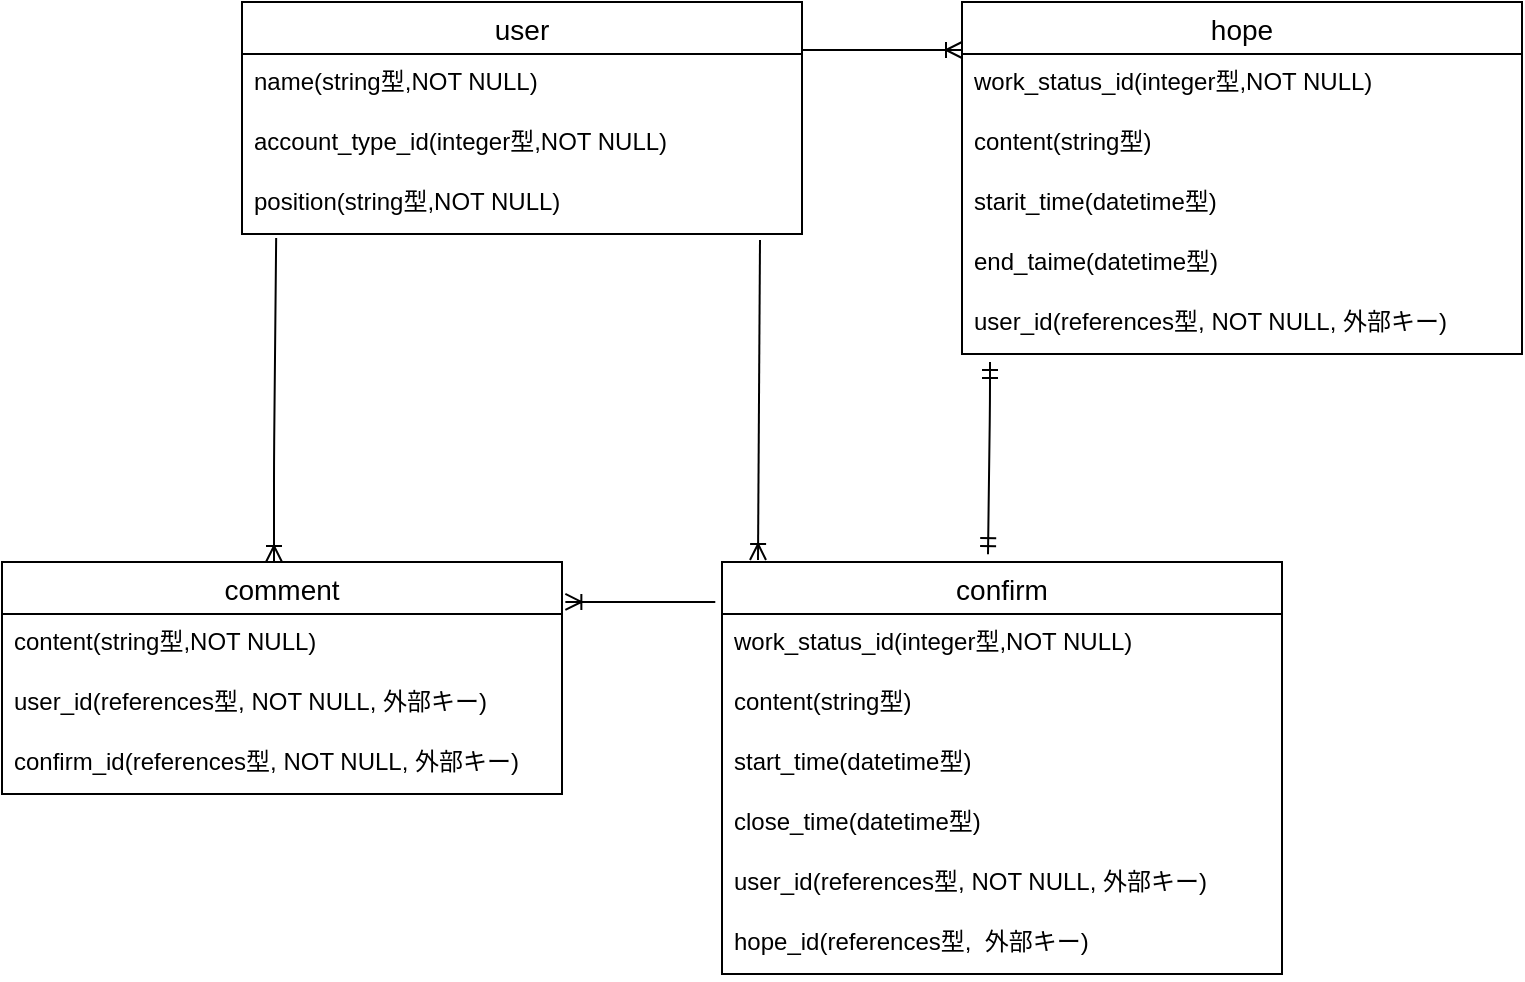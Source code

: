 <mxfile>
    <diagram id="04ZRqsbE4-WYHAA8QStU" name="ER図">
        <mxGraphModel dx="749" dy="652" grid="1" gridSize="10" guides="1" tooltips="1" connect="1" arrows="1" fold="1" page="1" pageScale="1" pageWidth="1654" pageHeight="1169" math="0" shadow="0">
            <root>
                <mxCell id="0"/>
                <mxCell id="1" parent="0"/>
                <mxCell id="6" value="user" style="swimlane;fontStyle=0;childLayout=stackLayout;horizontal=1;startSize=26;horizontalStack=0;resizeParent=1;resizeParentMax=0;resizeLast=0;collapsible=1;marginBottom=0;align=center;fontSize=14;" parent="1" vertex="1">
                    <mxGeometry x="400" y="120" width="280" height="116" as="geometry"/>
                </mxCell>
                <mxCell id="7" value="name(string型,NOT NULL)" style="text;strokeColor=none;fillColor=none;spacingLeft=4;spacingRight=4;overflow=hidden;rotatable=0;points=[[0,0.5],[1,0.5]];portConstraint=eastwest;fontSize=12;" parent="6" vertex="1">
                    <mxGeometry y="26" width="280" height="30" as="geometry"/>
                </mxCell>
                <mxCell id="11" value="account_type_id(integer型,NOT NULL)" style="text;strokeColor=none;fillColor=none;spacingLeft=4;spacingRight=4;overflow=hidden;rotatable=0;points=[[0,0.5],[1,0.5]];portConstraint=eastwest;fontSize=12;" parent="6" vertex="1">
                    <mxGeometry y="56" width="280" height="30" as="geometry"/>
                </mxCell>
                <mxCell id="17" value="position(string型,NOT NULL)" style="text;strokeColor=none;fillColor=none;spacingLeft=4;spacingRight=4;overflow=hidden;rotatable=0;points=[[0,0.5],[1,0.5]];portConstraint=eastwest;fontSize=12;" parent="6" vertex="1">
                    <mxGeometry y="86" width="280" height="30" as="geometry"/>
                </mxCell>
                <mxCell id="12" value="confirm" style="swimlane;fontStyle=0;childLayout=stackLayout;horizontal=1;startSize=26;horizontalStack=0;resizeParent=1;resizeParentMax=0;resizeLast=0;collapsible=1;marginBottom=0;align=center;fontSize=14;" parent="1" vertex="1">
                    <mxGeometry x="640" y="400" width="280" height="206" as="geometry"/>
                </mxCell>
                <mxCell id="13" value="work_status_id(integer型,NOT NULL)" style="text;strokeColor=none;fillColor=none;spacingLeft=4;spacingRight=4;overflow=hidden;rotatable=0;points=[[0,0.5],[1,0.5]];portConstraint=eastwest;fontSize=12;" parent="12" vertex="1">
                    <mxGeometry y="26" width="280" height="30" as="geometry"/>
                </mxCell>
                <mxCell id="26" value="content(string型)" style="text;strokeColor=none;fillColor=none;spacingLeft=4;spacingRight=4;overflow=hidden;rotatable=0;points=[[0,0.5],[1,0.5]];portConstraint=eastwest;fontSize=12;" parent="12" vertex="1">
                    <mxGeometry y="56" width="280" height="30" as="geometry"/>
                </mxCell>
                <mxCell id="27" value="start_time(datetime型)" style="text;strokeColor=none;fillColor=none;spacingLeft=4;spacingRight=4;overflow=hidden;rotatable=0;points=[[0,0.5],[1,0.5]];portConstraint=eastwest;fontSize=12;" parent="12" vertex="1">
                    <mxGeometry y="86" width="280" height="30" as="geometry"/>
                </mxCell>
                <mxCell id="28" value="close_time(datetime型)" style="text;strokeColor=none;fillColor=none;spacingLeft=4;spacingRight=4;overflow=hidden;rotatable=0;points=[[0,0.5],[1,0.5]];portConstraint=eastwest;fontSize=12;" parent="12" vertex="1">
                    <mxGeometry y="116" width="280" height="30" as="geometry"/>
                </mxCell>
                <mxCell id="45" value="user_id(references型, NOT NULL, 外部キー)" style="text;strokeColor=none;fillColor=none;spacingLeft=4;spacingRight=4;overflow=hidden;rotatable=0;points=[[0,0.5],[1,0.5]];portConstraint=eastwest;fontSize=12;" parent="12" vertex="1">
                    <mxGeometry y="146" width="280" height="30" as="geometry"/>
                </mxCell>
                <mxCell id="48" value="hope_id(references型,  外部キー)" style="text;strokeColor=none;fillColor=none;spacingLeft=4;spacingRight=4;overflow=hidden;rotatable=0;points=[[0,0.5],[1,0.5]];portConstraint=eastwest;fontSize=12;" parent="12" vertex="1">
                    <mxGeometry y="176" width="280" height="30" as="geometry"/>
                </mxCell>
                <mxCell id="22" value="hope" style="swimlane;fontStyle=0;childLayout=stackLayout;horizontal=1;startSize=26;horizontalStack=0;resizeParent=1;resizeParentMax=0;resizeLast=0;collapsible=1;marginBottom=0;align=center;fontSize=14;" parent="1" vertex="1">
                    <mxGeometry x="760" y="120" width="280" height="176" as="geometry"/>
                </mxCell>
                <mxCell id="23" value="work_status_id(integer型,NOT NULL)" style="text;strokeColor=none;fillColor=none;spacingLeft=4;spacingRight=4;overflow=hidden;rotatable=0;points=[[0,0.5],[1,0.5]];portConstraint=eastwest;fontSize=12;" parent="22" vertex="1">
                    <mxGeometry y="26" width="280" height="30" as="geometry"/>
                </mxCell>
                <mxCell id="24" value="content(string型)" style="text;strokeColor=none;fillColor=none;spacingLeft=4;spacingRight=4;overflow=hidden;rotatable=0;points=[[0,0.5],[1,0.5]];portConstraint=eastwest;fontSize=12;" parent="22" vertex="1">
                    <mxGeometry y="56" width="280" height="30" as="geometry"/>
                </mxCell>
                <mxCell id="25" value="starit_time(datetime型)" style="text;strokeColor=none;fillColor=none;spacingLeft=4;spacingRight=4;overflow=hidden;rotatable=0;points=[[0,0.5],[1,0.5]];portConstraint=eastwest;fontSize=12;" parent="22" vertex="1">
                    <mxGeometry y="86" width="280" height="30" as="geometry"/>
                </mxCell>
                <mxCell id="29" value="end_taime(datetime型)" style="text;strokeColor=none;fillColor=none;spacingLeft=4;spacingRight=4;overflow=hidden;rotatable=0;points=[[0,0.5],[1,0.5]];portConstraint=eastwest;fontSize=12;" parent="22" vertex="1">
                    <mxGeometry y="116" width="280" height="30" as="geometry"/>
                </mxCell>
                <mxCell id="44" value="user_id(references型, NOT NULL, 外部キー)" style="text;strokeColor=none;fillColor=none;spacingLeft=4;spacingRight=4;overflow=hidden;rotatable=0;points=[[0,0.5],[1,0.5]];portConstraint=eastwest;fontSize=12;" parent="22" vertex="1">
                    <mxGeometry y="146" width="280" height="30" as="geometry"/>
                </mxCell>
                <mxCell id="30" value="comment" style="swimlane;fontStyle=0;childLayout=stackLayout;horizontal=1;startSize=26;horizontalStack=0;resizeParent=1;resizeParentMax=0;resizeLast=0;collapsible=1;marginBottom=0;align=center;fontSize=14;" parent="1" vertex="1">
                    <mxGeometry x="280" y="400" width="280" height="116" as="geometry"/>
                </mxCell>
                <mxCell id="33" value="content(string型,NOT NULL)" style="text;strokeColor=none;fillColor=none;spacingLeft=4;spacingRight=4;overflow=hidden;rotatable=0;points=[[0,0.5],[1,0.5]];portConstraint=eastwest;fontSize=12;" parent="30" vertex="1">
                    <mxGeometry y="26" width="280" height="30" as="geometry"/>
                </mxCell>
                <mxCell id="46" value="user_id(references型, NOT NULL, 外部キー)" style="text;strokeColor=none;fillColor=none;spacingLeft=4;spacingRight=4;overflow=hidden;rotatable=0;points=[[0,0.5],[1,0.5]];portConstraint=eastwest;fontSize=12;" parent="30" vertex="1">
                    <mxGeometry y="56" width="280" height="30" as="geometry"/>
                </mxCell>
                <mxCell id="47" value="confirm_id(references型, NOT NULL, 外部キー)" style="text;strokeColor=none;fillColor=none;spacingLeft=4;spacingRight=4;overflow=hidden;rotatable=0;points=[[0,0.5],[1,0.5]];portConstraint=eastwest;fontSize=12;" parent="30" vertex="1">
                    <mxGeometry y="86" width="280" height="30" as="geometry"/>
                </mxCell>
                <mxCell id="35" value="" style="edgeStyle=entityRelationEdgeStyle;fontSize=12;html=1;endArrow=ERoneToMany;" parent="1" edge="1">
                    <mxGeometry width="100" height="100" relative="1" as="geometry">
                        <mxPoint x="680" y="144" as="sourcePoint"/>
                        <mxPoint x="760" y="144" as="targetPoint"/>
                    </mxGeometry>
                </mxCell>
                <mxCell id="38" value="" style="fontSize=12;html=1;endArrow=ERmandOne;startArrow=ERmandOne;exitX=0.475;exitY=-0.019;exitDx=0;exitDy=0;exitPerimeter=0;" parent="1" source="12" edge="1">
                    <mxGeometry width="100" height="100" relative="1" as="geometry">
                        <mxPoint x="650" y="380" as="sourcePoint"/>
                        <mxPoint x="774" y="300" as="targetPoint"/>
                        <Array as="points">
                            <mxPoint x="774" y="320"/>
                        </Array>
                    </mxGeometry>
                </mxCell>
                <mxCell id="39" value="" style="fontSize=12;html=1;endArrow=ERoneToMany;exitX=0.061;exitY=1.067;exitDx=0;exitDy=0;exitPerimeter=0;" parent="1" source="17" edge="1">
                    <mxGeometry width="100" height="100" relative="1" as="geometry">
                        <mxPoint x="415.96" y="269" as="sourcePoint"/>
                        <mxPoint x="416" y="400" as="targetPoint"/>
                        <Array as="points">
                            <mxPoint x="416" y="350"/>
                        </Array>
                    </mxGeometry>
                </mxCell>
                <mxCell id="40" value="" style="fontSize=12;html=1;endArrow=ERoneToMany;exitX=-0.012;exitY=0.097;exitDx=0;exitDy=0;exitPerimeter=0;entryX=1.006;entryY=0.172;entryDx=0;entryDy=0;entryPerimeter=0;" parent="1" source="12" target="30" edge="1">
                    <mxGeometry width="100" height="100" relative="1" as="geometry">
                        <mxPoint x="590" y="296" as="sourcePoint"/>
                        <mxPoint x="590" y="397" as="targetPoint"/>
                    </mxGeometry>
                </mxCell>
                <mxCell id="41" value="" style="fontSize=12;html=1;endArrow=ERoneToMany;exitX=0.925;exitY=1.1;exitDx=0;exitDy=0;exitPerimeter=0;" parent="1" source="17" edge="1">
                    <mxGeometry width="100" height="100" relative="1" as="geometry">
                        <mxPoint x="658" y="270" as="sourcePoint"/>
                        <mxPoint x="658" y="399" as="targetPoint"/>
                    </mxGeometry>
                </mxCell>
            </root>
        </mxGraphModel>
    </diagram>
    <diagram id="rK96S78wzVSVzZLeyd-q" name="Active Hash">
        <mxGraphModel dx="530" dy="520" grid="1" gridSize="10" guides="1" tooltips="1" connect="1" arrows="1" fold="1" page="1" pageScale="1" pageWidth="1654" pageHeight="1169" math="0" shadow="0">
            <root>
                <mxCell id="PdSw7IZ01CfhY0pS9zX5-0"/>
                <mxCell id="PdSw7IZ01CfhY0pS9zX5-1" parent="PdSw7IZ01CfhY0pS9zX5-0"/>
                <mxCell id="Ro9YcjFFpDEV7tMNc0ep-0" value="work_status" style="swimlane;fontStyle=0;childLayout=stackLayout;horizontal=1;startSize=26;horizontalStack=0;resizeParent=1;resizeParentMax=0;resizeLast=0;collapsible=1;marginBottom=0;align=center;fontSize=14;" parent="PdSw7IZ01CfhY0pS9zX5-1" vertex="1">
                    <mxGeometry x="160" y="120" width="160" height="146" as="geometry"/>
                </mxCell>
                <mxCell id="Ro9YcjFFpDEV7tMNc0ep-1" value="id: 1, name: '---'" style="text;strokeColor=none;fillColor=none;spacingLeft=4;spacingRight=4;overflow=hidden;rotatable=0;points=[[0,0.5],[1,0.5]];portConstraint=eastwest;fontSize=12;" parent="Ro9YcjFFpDEV7tMNc0ep-0" vertex="1">
                    <mxGeometry y="26" width="160" height="30" as="geometry"/>
                </mxCell>
                <mxCell id="Ro9YcjFFpDEV7tMNc0ep-2" value="id: 2, name: '出勤'" style="text;strokeColor=none;fillColor=none;spacingLeft=4;spacingRight=4;overflow=hidden;rotatable=0;points=[[0,0.5],[1,0.5]];portConstraint=eastwest;fontSize=12;" parent="Ro9YcjFFpDEV7tMNc0ep-0" vertex="1">
                    <mxGeometry y="56" width="160" height="30" as="geometry"/>
                </mxCell>
                <mxCell id="Ro9YcjFFpDEV7tMNc0ep-3" value="id: 3, name: '公休'" style="text;strokeColor=none;fillColor=none;spacingLeft=4;spacingRight=4;overflow=hidden;rotatable=0;points=[[0,0.5],[1,0.5]];portConstraint=eastwest;fontSize=12;" parent="Ro9YcjFFpDEV7tMNc0ep-0" vertex="1">
                    <mxGeometry y="86" width="160" height="30" as="geometry"/>
                </mxCell>
                <mxCell id="Ro9YcjFFpDEV7tMNc0ep-4" value="id: 4, name: '有休'" style="text;strokeColor=none;fillColor=none;spacingLeft=4;spacingRight=4;overflow=hidden;rotatable=0;points=[[0,0.5],[1,0.5]];portConstraint=eastwest;fontSize=12;" parent="Ro9YcjFFpDEV7tMNc0ep-0" vertex="1">
                    <mxGeometry y="116" width="160" height="30" as="geometry"/>
                </mxCell>
                <mxCell id="Ro9YcjFFpDEV7tMNc0ep-5" value="hour" style="swimlane;fontStyle=0;childLayout=stackLayout;horizontal=1;startSize=26;horizontalStack=0;resizeParent=1;resizeParentMax=0;resizeLast=0;collapsible=1;marginBottom=0;align=center;fontSize=14;" parent="PdSw7IZ01CfhY0pS9zX5-1" vertex="1">
                    <mxGeometry x="400" y="120" width="160" height="780" as="geometry"/>
                </mxCell>
                <mxCell id="Ro9YcjFFpDEV7tMNc0ep-6" value="id: 1, name: '---'" style="text;strokeColor=none;fillColor=none;spacingLeft=4;spacingRight=4;overflow=hidden;rotatable=0;points=[[0,0.5],[1,0.5]];portConstraint=eastwest;fontSize=12;" parent="Ro9YcjFFpDEV7tMNc0ep-5" vertex="1">
                    <mxGeometry y="26" width="160" height="30" as="geometry"/>
                </mxCell>
                <mxCell id="Ro9YcjFFpDEV7tMNc0ep-7" value="id: 2, name: '00'" style="text;strokeColor=none;fillColor=none;spacingLeft=4;spacingRight=4;overflow=hidden;rotatable=0;points=[[0,0.5],[1,0.5]];portConstraint=eastwest;fontSize=12;" parent="Ro9YcjFFpDEV7tMNc0ep-5" vertex="1">
                    <mxGeometry y="56" width="160" height="30" as="geometry"/>
                </mxCell>
                <mxCell id="Ro9YcjFFpDEV7tMNc0ep-8" value="id: 3, name: '01'" style="text;strokeColor=none;fillColor=none;spacingLeft=4;spacingRight=4;overflow=hidden;rotatable=0;points=[[0,0.5],[1,0.5]];portConstraint=eastwest;fontSize=12;" parent="Ro9YcjFFpDEV7tMNc0ep-5" vertex="1">
                    <mxGeometry y="86" width="160" height="34" as="geometry"/>
                </mxCell>
                <mxCell id="Ro9YcjFFpDEV7tMNc0ep-9" value="id: 4, name: '02'" style="text;strokeColor=none;fillColor=none;spacingLeft=4;spacingRight=4;overflow=hidden;rotatable=0;points=[[0,0.5],[1,0.5]];portConstraint=eastwest;fontSize=12;" parent="Ro9YcjFFpDEV7tMNc0ep-5" vertex="1">
                    <mxGeometry y="120" width="160" height="30" as="geometry"/>
                </mxCell>
                <mxCell id="Ro9YcjFFpDEV7tMNc0ep-10" value="id: 5, name: '03'" style="text;strokeColor=none;fillColor=none;spacingLeft=4;spacingRight=4;overflow=hidden;rotatable=0;points=[[0,0.5],[1,0.5]];portConstraint=eastwest;fontSize=12;" parent="Ro9YcjFFpDEV7tMNc0ep-5" vertex="1">
                    <mxGeometry y="150" width="160" height="30" as="geometry"/>
                </mxCell>
                <mxCell id="Ro9YcjFFpDEV7tMNc0ep-11" value="id: 6, name: '04'" style="text;strokeColor=none;fillColor=none;spacingLeft=4;spacingRight=4;overflow=hidden;rotatable=0;points=[[0,0.5],[1,0.5]];portConstraint=eastwest;fontSize=12;" parent="Ro9YcjFFpDEV7tMNc0ep-5" vertex="1">
                    <mxGeometry y="180" width="160" height="30" as="geometry"/>
                </mxCell>
                <mxCell id="Ro9YcjFFpDEV7tMNc0ep-12" value="id: 7, name: '05'" style="text;strokeColor=none;fillColor=none;spacingLeft=4;spacingRight=4;overflow=hidden;rotatable=0;points=[[0,0.5],[1,0.5]];portConstraint=eastwest;fontSize=12;" parent="Ro9YcjFFpDEV7tMNc0ep-5" vertex="1">
                    <mxGeometry y="210" width="160" height="30" as="geometry"/>
                </mxCell>
                <mxCell id="Ro9YcjFFpDEV7tMNc0ep-13" value="id: 8, name: '06'" style="text;strokeColor=none;fillColor=none;spacingLeft=4;spacingRight=4;overflow=hidden;rotatable=0;points=[[0,0.5],[1,0.5]];portConstraint=eastwest;fontSize=12;" parent="Ro9YcjFFpDEV7tMNc0ep-5" vertex="1">
                    <mxGeometry y="240" width="160" height="30" as="geometry"/>
                </mxCell>
                <mxCell id="Ro9YcjFFpDEV7tMNc0ep-14" value="id: 9, name: '07'" style="text;strokeColor=none;fillColor=none;spacingLeft=4;spacingRight=4;overflow=hidden;rotatable=0;points=[[0,0.5],[1,0.5]];portConstraint=eastwest;fontSize=12;" parent="Ro9YcjFFpDEV7tMNc0ep-5" vertex="1">
                    <mxGeometry y="270" width="160" height="30" as="geometry"/>
                </mxCell>
                <mxCell id="Ro9YcjFFpDEV7tMNc0ep-15" value="id: 10, name: '08'" style="text;strokeColor=none;fillColor=none;spacingLeft=4;spacingRight=4;overflow=hidden;rotatable=0;points=[[0,0.5],[1,0.5]];portConstraint=eastwest;fontSize=12;" parent="Ro9YcjFFpDEV7tMNc0ep-5" vertex="1">
                    <mxGeometry y="300" width="160" height="30" as="geometry"/>
                </mxCell>
                <mxCell id="Ro9YcjFFpDEV7tMNc0ep-16" value="id: 11, name: '09'" style="text;strokeColor=none;fillColor=none;spacingLeft=4;spacingRight=4;overflow=hidden;rotatable=0;points=[[0,0.5],[1,0.5]];portConstraint=eastwest;fontSize=12;" parent="Ro9YcjFFpDEV7tMNc0ep-5" vertex="1">
                    <mxGeometry y="330" width="160" height="30" as="geometry"/>
                </mxCell>
                <mxCell id="Ro9YcjFFpDEV7tMNc0ep-17" value="id: 12 name: '10'" style="text;strokeColor=none;fillColor=none;spacingLeft=4;spacingRight=4;overflow=hidden;rotatable=0;points=[[0,0.5],[1,0.5]];portConstraint=eastwest;fontSize=12;" parent="Ro9YcjFFpDEV7tMNc0ep-5" vertex="1">
                    <mxGeometry y="360" width="160" height="30" as="geometry"/>
                </mxCell>
                <mxCell id="Ro9YcjFFpDEV7tMNc0ep-18" value="id: 13, name: '11'" style="text;strokeColor=none;fillColor=none;spacingLeft=4;spacingRight=4;overflow=hidden;rotatable=0;points=[[0,0.5],[1,0.5]];portConstraint=eastwest;fontSize=12;" parent="Ro9YcjFFpDEV7tMNc0ep-5" vertex="1">
                    <mxGeometry y="390" width="160" height="30" as="geometry"/>
                </mxCell>
                <mxCell id="Ro9YcjFFpDEV7tMNc0ep-19" value="id: 14, name: '12'" style="text;strokeColor=none;fillColor=none;spacingLeft=4;spacingRight=4;overflow=hidden;rotatable=0;points=[[0,0.5],[1,0.5]];portConstraint=eastwest;fontSize=12;" parent="Ro9YcjFFpDEV7tMNc0ep-5" vertex="1">
                    <mxGeometry y="420" width="160" height="30" as="geometry"/>
                </mxCell>
                <mxCell id="Ro9YcjFFpDEV7tMNc0ep-20" value="id: 15, name: '13'" style="text;strokeColor=none;fillColor=none;spacingLeft=4;spacingRight=4;overflow=hidden;rotatable=0;points=[[0,0.5],[1,0.5]];portConstraint=eastwest;fontSize=12;" parent="Ro9YcjFFpDEV7tMNc0ep-5" vertex="1">
                    <mxGeometry y="450" width="160" height="30" as="geometry"/>
                </mxCell>
                <mxCell id="Ro9YcjFFpDEV7tMNc0ep-21" value="id: 16, name: '14'" style="text;strokeColor=none;fillColor=none;spacingLeft=4;spacingRight=4;overflow=hidden;rotatable=0;points=[[0,0.5],[1,0.5]];portConstraint=eastwest;fontSize=12;" parent="Ro9YcjFFpDEV7tMNc0ep-5" vertex="1">
                    <mxGeometry y="480" width="160" height="30" as="geometry"/>
                </mxCell>
                <mxCell id="Ro9YcjFFpDEV7tMNc0ep-22" value="id: 17, name: '15'" style="text;strokeColor=none;fillColor=none;spacingLeft=4;spacingRight=4;overflow=hidden;rotatable=0;points=[[0,0.5],[1,0.5]];portConstraint=eastwest;fontSize=12;" parent="Ro9YcjFFpDEV7tMNc0ep-5" vertex="1">
                    <mxGeometry y="510" width="160" height="30" as="geometry"/>
                </mxCell>
                <mxCell id="Ro9YcjFFpDEV7tMNc0ep-23" value="id: 18, name: '16'" style="text;strokeColor=none;fillColor=none;spacingLeft=4;spacingRight=4;overflow=hidden;rotatable=0;points=[[0,0.5],[1,0.5]];portConstraint=eastwest;fontSize=12;" parent="Ro9YcjFFpDEV7tMNc0ep-5" vertex="1">
                    <mxGeometry y="540" width="160" height="30" as="geometry"/>
                </mxCell>
                <mxCell id="Ro9YcjFFpDEV7tMNc0ep-24" value="id: 19, name: '17'" style="text;strokeColor=none;fillColor=none;spacingLeft=4;spacingRight=4;overflow=hidden;rotatable=0;points=[[0,0.5],[1,0.5]];portConstraint=eastwest;fontSize=12;" parent="Ro9YcjFFpDEV7tMNc0ep-5" vertex="1">
                    <mxGeometry y="570" width="160" height="30" as="geometry"/>
                </mxCell>
                <mxCell id="Ro9YcjFFpDEV7tMNc0ep-25" value="id: 20, name: '18'" style="text;strokeColor=none;fillColor=none;spacingLeft=4;spacingRight=4;overflow=hidden;rotatable=0;points=[[0,0.5],[1,0.5]];portConstraint=eastwest;fontSize=12;" parent="Ro9YcjFFpDEV7tMNc0ep-5" vertex="1">
                    <mxGeometry y="600" width="160" height="30" as="geometry"/>
                </mxCell>
                <mxCell id="Ro9YcjFFpDEV7tMNc0ep-26" value="id: 21, name: '19'" style="text;strokeColor=none;fillColor=none;spacingLeft=4;spacingRight=4;overflow=hidden;rotatable=0;points=[[0,0.5],[1,0.5]];portConstraint=eastwest;fontSize=12;" parent="Ro9YcjFFpDEV7tMNc0ep-5" vertex="1">
                    <mxGeometry y="630" width="160" height="30" as="geometry"/>
                </mxCell>
                <mxCell id="Ro9YcjFFpDEV7tMNc0ep-27" value="id: 22, name: '20'" style="text;strokeColor=none;fillColor=none;spacingLeft=4;spacingRight=4;overflow=hidden;rotatable=0;points=[[0,0.5],[1,0.5]];portConstraint=eastwest;fontSize=12;" parent="Ro9YcjFFpDEV7tMNc0ep-5" vertex="1">
                    <mxGeometry y="660" width="160" height="30" as="geometry"/>
                </mxCell>
                <mxCell id="Ro9YcjFFpDEV7tMNc0ep-28" value="id: 23, name: '21'" style="text;strokeColor=none;fillColor=none;spacingLeft=4;spacingRight=4;overflow=hidden;rotatable=0;points=[[0,0.5],[1,0.5]];portConstraint=eastwest;fontSize=12;" parent="Ro9YcjFFpDEV7tMNc0ep-5" vertex="1">
                    <mxGeometry y="690" width="160" height="30" as="geometry"/>
                </mxCell>
                <mxCell id="Ro9YcjFFpDEV7tMNc0ep-29" value="id: 24, name: '22'" style="text;strokeColor=none;fillColor=none;spacingLeft=4;spacingRight=4;overflow=hidden;rotatable=0;points=[[0,0.5],[1,0.5]];portConstraint=eastwest;fontSize=12;" parent="Ro9YcjFFpDEV7tMNc0ep-5" vertex="1">
                    <mxGeometry y="720" width="160" height="30" as="geometry"/>
                </mxCell>
                <mxCell id="Ro9YcjFFpDEV7tMNc0ep-30" value="id: 25, name: '23'" style="text;strokeColor=none;fillColor=none;spacingLeft=4;spacingRight=4;overflow=hidden;rotatable=0;points=[[0,0.5],[1,0.5]];portConstraint=eastwest;fontSize=12;" parent="Ro9YcjFFpDEV7tMNc0ep-5" vertex="1">
                    <mxGeometry y="750" width="160" height="30" as="geometry"/>
                </mxCell>
                <mxCell id="Ro9YcjFFpDEV7tMNc0ep-32" value="minutes" style="swimlane;fontStyle=0;childLayout=stackLayout;horizontal=1;startSize=26;horizontalStack=0;resizeParent=1;resizeParentMax=0;resizeLast=0;collapsible=1;marginBottom=0;align=center;fontSize=14;" parent="PdSw7IZ01CfhY0pS9zX5-1" vertex="1">
                    <mxGeometry x="640" y="120" width="160" height="416" as="geometry"/>
                </mxCell>
                <mxCell id="Ro9YcjFFpDEV7tMNc0ep-33" value="id: 1, name: '---'" style="text;strokeColor=none;fillColor=none;spacingLeft=4;spacingRight=4;overflow=hidden;rotatable=0;points=[[0,0.5],[1,0.5]];portConstraint=eastwest;fontSize=12;" parent="Ro9YcjFFpDEV7tMNc0ep-32" vertex="1">
                    <mxGeometry y="26" width="160" height="30" as="geometry"/>
                </mxCell>
                <mxCell id="Ro9YcjFFpDEV7tMNc0ep-46" value="id: 2, name: '00'" style="text;strokeColor=none;fillColor=none;spacingLeft=4;spacingRight=4;overflow=hidden;rotatable=0;points=[[0,0.5],[1,0.5]];portConstraint=eastwest;fontSize=12;" parent="Ro9YcjFFpDEV7tMNc0ep-32" vertex="1">
                    <mxGeometry y="56" width="160" height="30" as="geometry"/>
                </mxCell>
                <mxCell id="Ro9YcjFFpDEV7tMNc0ep-34" value="id: 3, name: '05'" style="text;strokeColor=none;fillColor=none;spacingLeft=4;spacingRight=4;overflow=hidden;rotatable=0;points=[[0,0.5],[1,0.5]];portConstraint=eastwest;fontSize=12;" parent="Ro9YcjFFpDEV7tMNc0ep-32" vertex="1">
                    <mxGeometry y="86" width="160" height="30" as="geometry"/>
                </mxCell>
                <mxCell id="Ro9YcjFFpDEV7tMNc0ep-35" value="id: 4, name: '10'" style="text;strokeColor=none;fillColor=none;spacingLeft=4;spacingRight=4;overflow=hidden;rotatable=0;points=[[0,0.5],[1,0.5]];portConstraint=eastwest;fontSize=12;" parent="Ro9YcjFFpDEV7tMNc0ep-32" vertex="1">
                    <mxGeometry y="116" width="160" height="30" as="geometry"/>
                </mxCell>
                <mxCell id="Ro9YcjFFpDEV7tMNc0ep-36" value="id: 5, name: '15'" style="text;strokeColor=none;fillColor=none;spacingLeft=4;spacingRight=4;overflow=hidden;rotatable=0;points=[[0,0.5],[1,0.5]];portConstraint=eastwest;fontSize=12;" parent="Ro9YcjFFpDEV7tMNc0ep-32" vertex="1">
                    <mxGeometry y="146" width="160" height="30" as="geometry"/>
                </mxCell>
                <mxCell id="Ro9YcjFFpDEV7tMNc0ep-37" value="id: 6, name: '20'" style="text;strokeColor=none;fillColor=none;spacingLeft=4;spacingRight=4;overflow=hidden;rotatable=0;points=[[0,0.5],[1,0.5]];portConstraint=eastwest;fontSize=12;" parent="Ro9YcjFFpDEV7tMNc0ep-32" vertex="1">
                    <mxGeometry y="176" width="160" height="30" as="geometry"/>
                </mxCell>
                <mxCell id="Ro9YcjFFpDEV7tMNc0ep-38" value="id: 7, name: '25'" style="text;strokeColor=none;fillColor=none;spacingLeft=4;spacingRight=4;overflow=hidden;rotatable=0;points=[[0,0.5],[1,0.5]];portConstraint=eastwest;fontSize=12;" parent="Ro9YcjFFpDEV7tMNc0ep-32" vertex="1">
                    <mxGeometry y="206" width="160" height="30" as="geometry"/>
                </mxCell>
                <mxCell id="Ro9YcjFFpDEV7tMNc0ep-39" value="id: 8, name: '30'" style="text;strokeColor=none;fillColor=none;spacingLeft=4;spacingRight=4;overflow=hidden;rotatable=0;points=[[0,0.5],[1,0.5]];portConstraint=eastwest;fontSize=12;" parent="Ro9YcjFFpDEV7tMNc0ep-32" vertex="1">
                    <mxGeometry y="236" width="160" height="30" as="geometry"/>
                </mxCell>
                <mxCell id="Ro9YcjFFpDEV7tMNc0ep-40" value="id: 9, name: '35'" style="text;strokeColor=none;fillColor=none;spacingLeft=4;spacingRight=4;overflow=hidden;rotatable=0;points=[[0,0.5],[1,0.5]];portConstraint=eastwest;fontSize=12;" parent="Ro9YcjFFpDEV7tMNc0ep-32" vertex="1">
                    <mxGeometry y="266" width="160" height="30" as="geometry"/>
                </mxCell>
                <mxCell id="Ro9YcjFFpDEV7tMNc0ep-41" value="id: 10, name: '40'" style="text;strokeColor=none;fillColor=none;spacingLeft=4;spacingRight=4;overflow=hidden;rotatable=0;points=[[0,0.5],[1,0.5]];portConstraint=eastwest;fontSize=12;" parent="Ro9YcjFFpDEV7tMNc0ep-32" vertex="1">
                    <mxGeometry y="296" width="160" height="30" as="geometry"/>
                </mxCell>
                <mxCell id="Ro9YcjFFpDEV7tMNc0ep-42" value="id: 11, name: '45'" style="text;strokeColor=none;fillColor=none;spacingLeft=4;spacingRight=4;overflow=hidden;rotatable=0;points=[[0,0.5],[1,0.5]];portConstraint=eastwest;fontSize=12;" parent="Ro9YcjFFpDEV7tMNc0ep-32" vertex="1">
                    <mxGeometry y="326" width="160" height="30" as="geometry"/>
                </mxCell>
                <mxCell id="Ro9YcjFFpDEV7tMNc0ep-43" value="id: 12, name: '50'" style="text;strokeColor=none;fillColor=none;spacingLeft=4;spacingRight=4;overflow=hidden;rotatable=0;points=[[0,0.5],[1,0.5]];portConstraint=eastwest;fontSize=12;" parent="Ro9YcjFFpDEV7tMNc0ep-32" vertex="1">
                    <mxGeometry y="356" width="160" height="30" as="geometry"/>
                </mxCell>
                <mxCell id="Ro9YcjFFpDEV7tMNc0ep-44" value="id: 13, name: '55'" style="text;strokeColor=none;fillColor=none;spacingLeft=4;spacingRight=4;overflow=hidden;rotatable=0;points=[[0,0.5],[1,0.5]];portConstraint=eastwest;fontSize=12;" parent="Ro9YcjFFpDEV7tMNc0ep-32" vertex="1">
                    <mxGeometry y="386" width="160" height="30" as="geometry"/>
                </mxCell>
                <mxCell id="a5QTz4awubY1X15TM-68-0" value="account_type" style="swimlane;fontStyle=0;childLayout=stackLayout;horizontal=1;startSize=26;horizontalStack=0;resizeParent=1;resizeParentMax=0;resizeLast=0;collapsible=1;marginBottom=0;align=center;fontSize=14;" parent="PdSw7IZ01CfhY0pS9zX5-1" vertex="1">
                    <mxGeometry x="160" y="360" width="160" height="116" as="geometry"/>
                </mxCell>
                <mxCell id="a5QTz4awubY1X15TM-68-1" value="id: 1, name: '---'" style="text;strokeColor=none;fillColor=none;spacingLeft=4;spacingRight=4;overflow=hidden;rotatable=0;points=[[0,0.5],[1,0.5]];portConstraint=eastwest;fontSize=12;" parent="a5QTz4awubY1X15TM-68-0" vertex="1">
                    <mxGeometry y="26" width="160" height="30" as="geometry"/>
                </mxCell>
                <mxCell id="a5QTz4awubY1X15TM-68-2" value="id: 2, name: '一般'" style="text;strokeColor=none;fillColor=none;spacingLeft=4;spacingRight=4;overflow=hidden;rotatable=0;points=[[0,0.5],[1,0.5]];portConstraint=eastwest;fontSize=12;" parent="a5QTz4awubY1X15TM-68-0" vertex="1">
                    <mxGeometry y="56" width="160" height="30" as="geometry"/>
                </mxCell>
                <mxCell id="a5QTz4awubY1X15TM-68-3" value="id: 3, name: '管理者'" style="text;strokeColor=none;fillColor=none;spacingLeft=4;spacingRight=4;overflow=hidden;rotatable=0;points=[[0,0.5],[1,0.5]];portConstraint=eastwest;fontSize=12;" parent="a5QTz4awubY1X15TM-68-0" vertex="1">
                    <mxGeometry y="86" width="160" height="30" as="geometry"/>
                </mxCell>
            </root>
        </mxGraphModel>
    </diagram>
</mxfile>